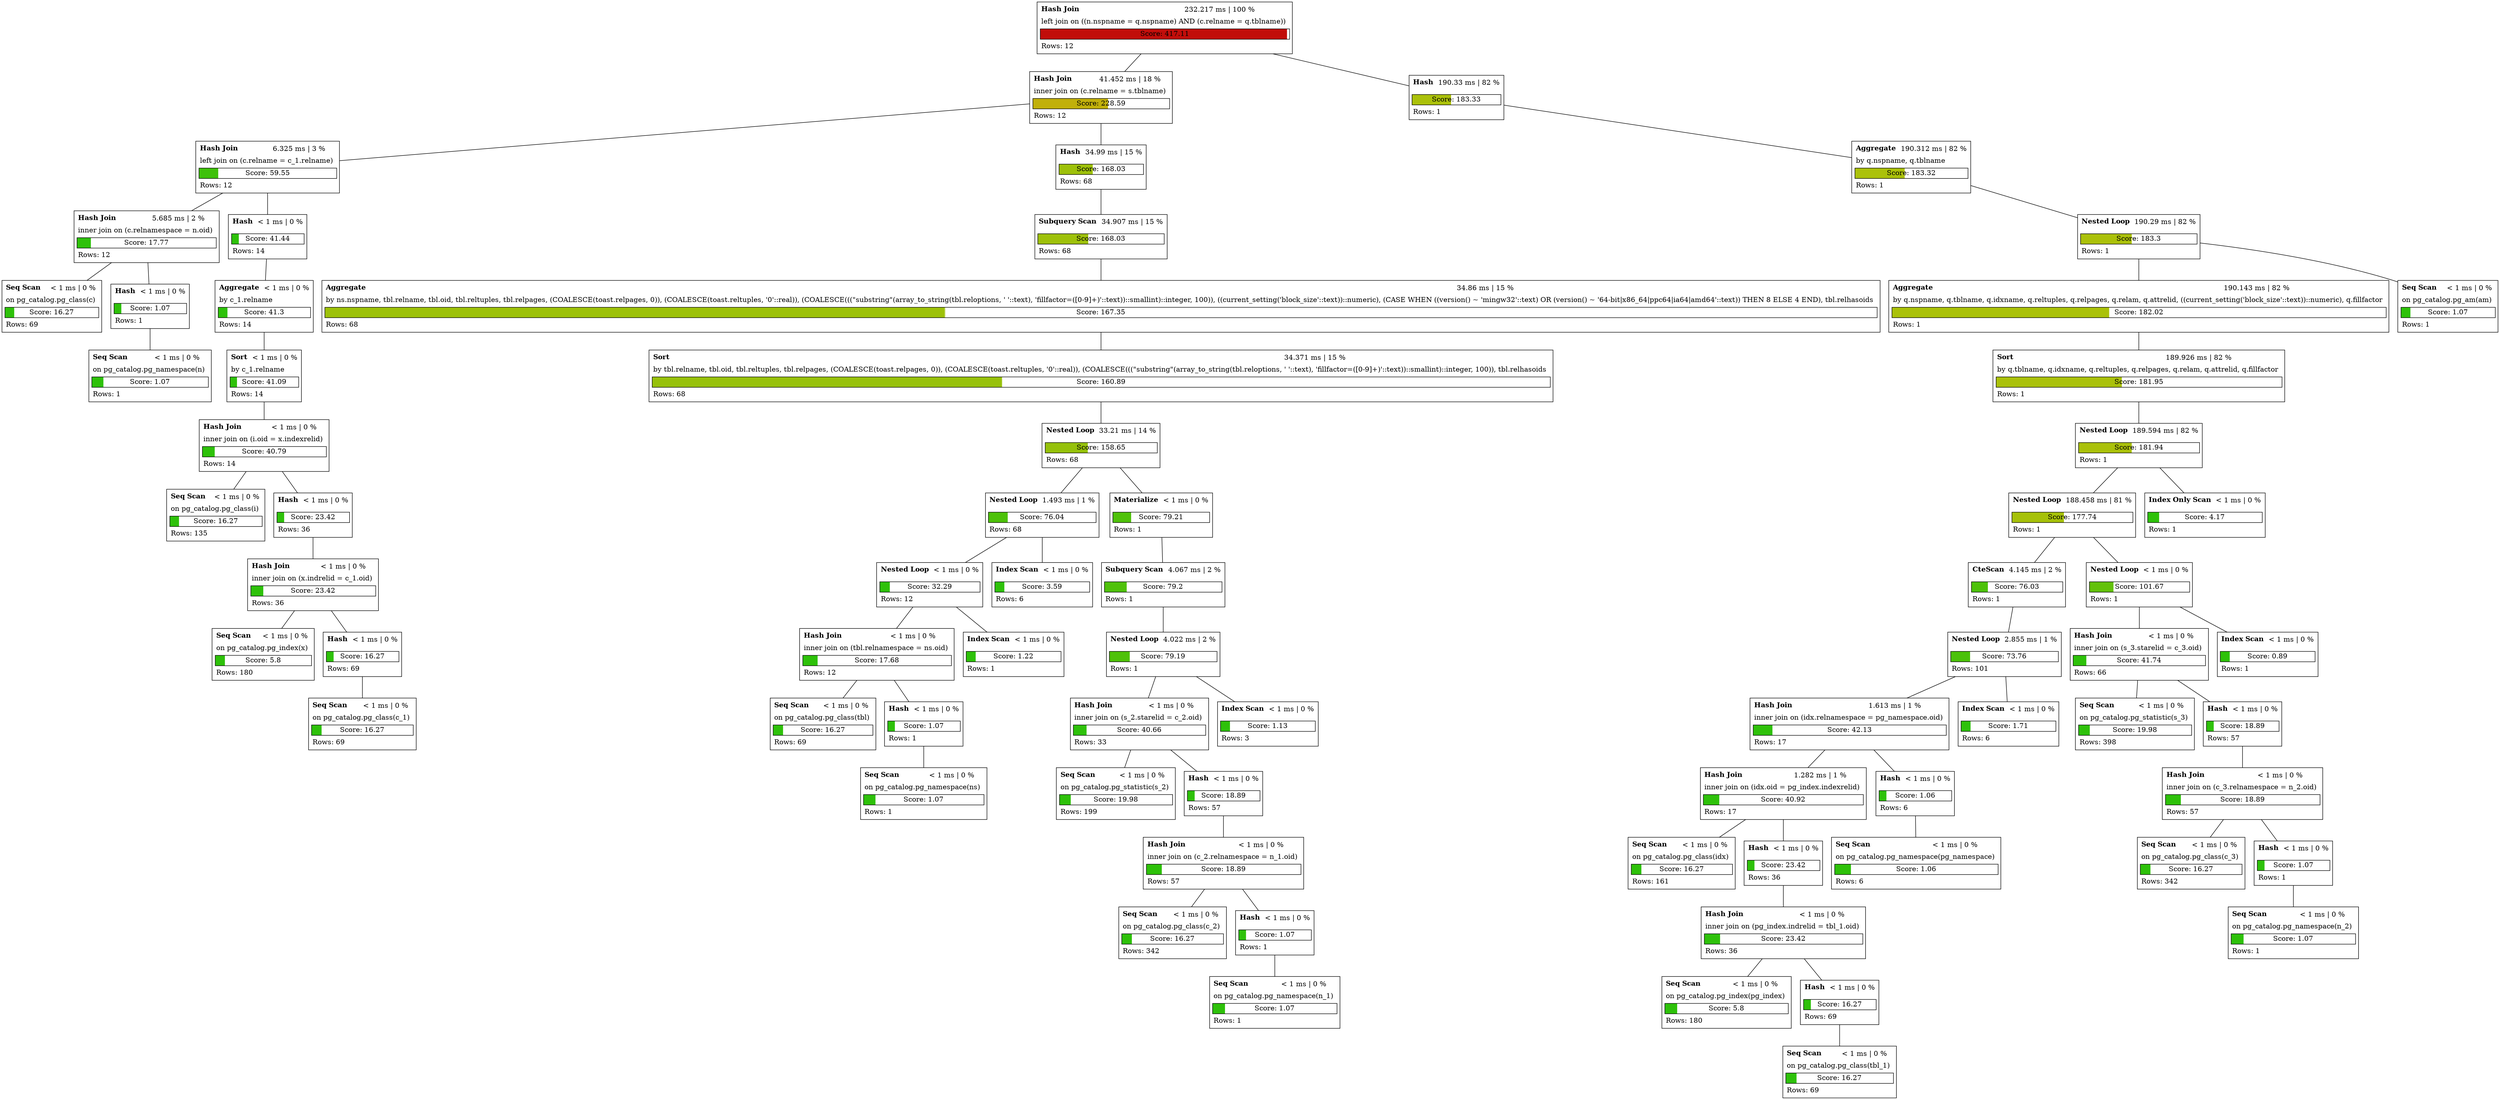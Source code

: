 
graph "" {
    node[shape=plain,style=rounded];

    
node0[
    label=<
    <table cellborder="0" cellspacing="5">
        <tr><td align="left"><b>Hash Join</b></td><td>232.217 ms | 100 %</td></tr>
        <tr><td colspan="2" align="left">left join on ((n.nspname = q.nspname) AND (c.relname = q.tblname))</td></tr>
        <tr><td colspan="2" border="1" bgcolor="#c10d0a;0.99:white">Score: 417.11</td></tr>
        <tr><td colspan="2" align="left">Rows: 12</td></tr>
    </table>
>
];


node1[
    label=<
    <table cellborder="0" cellspacing="5">
        <tr><td align="left"><b>Hash Join</b></td><td>41.452 ms | 18 %</td></tr>
        <tr><td colspan="2" align="left">inner join on (c.relname = s.tblname)</td></tr>
        <tr><td colspan="2" border="1" bgcolor="#c1b00a;0.55:white">Score: 228.59</td></tr>
        <tr><td colspan="2" align="left">Rows: 12</td></tr>
    </table>
>
];


node2[
    label=<
    <table cellborder="0" cellspacing="5">
        <tr><td align="left"><b>Hash Join</b></td><td>6.325 ms | 3 %</td></tr>
        <tr><td colspan="2" align="left">left join on (c.relname = c_1.relname)</td></tr>
        <tr><td colspan="2" border="1" bgcolor="#3ec10a;0.14:white">Score: 59.55</td></tr>
        <tr><td colspan="2" align="left">Rows: 12</td></tr>
    </table>
>
];


node3[
    label=<
    <table cellborder="0" cellspacing="5">
        <tr><td align="left"><b>Hash Join</b></td><td>5.685 ms | 2 %</td></tr>
        <tr><td colspan="2" align="left">inner join on (c.relnamespace = n.oid)</td></tr>
        <tr><td colspan="2" border="1" bgcolor="#2ec10a;0.10:white">Score: 17.77</td></tr>
        <tr><td colspan="2" align="left">Rows: 12</td></tr>
    </table>
>
];


node4[
    label=<
    <table cellborder="0" cellspacing="5">
        <tr><td align="left"><b>Seq Scan</b></td><td>&lt; 1 ms | 0 %</td></tr>
        <tr><td colspan="2" align="left">on pg_catalog.pg_class(c)</td></tr>
        <tr><td colspan="2" border="1" bgcolor="#2ec10a;0.10:white">Score: 16.27</td></tr>
        <tr><td colspan="2" align="left">Rows: 69</td></tr>
    </table>
>
];

node3 -- node4

node5[
    label=<
    <table cellborder="0" cellspacing="5">
        <tr><td align="left"><b>Hash</b></td><td>&lt; 1 ms | 0 %</td></tr>
        <tr><td colspan="2" align="left"></td></tr>
        <tr><td colspan="2" border="1" bgcolor="#2ec10a;0.10:white">Score: 1.07</td></tr>
        <tr><td colspan="2" align="left">Rows: 1</td></tr>
    </table>
>
];


node6[
    label=<
    <table cellborder="0" cellspacing="5">
        <tr><td align="left"><b>Seq Scan</b></td><td>&lt; 1 ms | 0 %</td></tr>
        <tr><td colspan="2" align="left">on pg_catalog.pg_namespace(n)</td></tr>
        <tr><td colspan="2" border="1" bgcolor="#2ec10a;0.10:white">Score: 1.07</td></tr>
        <tr><td colspan="2" align="left">Rows: 1</td></tr>
    </table>
>
];

node5 -- node6
node3 -- node5
node2 -- node3

node7[
    label=<
    <table cellborder="0" cellspacing="5">
        <tr><td align="left"><b>Hash</b></td><td>&lt; 1 ms | 0 %</td></tr>
        <tr><td colspan="2" align="left"></td></tr>
        <tr><td colspan="2" border="1" bgcolor="#2ec10a;0.10:white">Score: 41.44</td></tr>
        <tr><td colspan="2" align="left">Rows: 14</td></tr>
    </table>
>
];


node8[
    label=<
    <table cellborder="0" cellspacing="5">
        <tr><td align="left"><b>Aggregate</b></td><td>&lt; 1 ms | 0 %</td></tr>
        <tr><td colspan="2" align="left">by c_1.relname</td></tr>
        <tr><td colspan="2" border="1" bgcolor="#2ec10a;0.10:white">Score: 41.3</td></tr>
        <tr><td colspan="2" align="left">Rows: 14</td></tr>
    </table>
>
];


node9[
    label=<
    <table cellborder="0" cellspacing="5">
        <tr><td align="left"><b>Sort</b></td><td>&lt; 1 ms | 0 %</td></tr>
        <tr><td colspan="2" align="left">by c_1.relname</td></tr>
        <tr><td colspan="2" border="1" bgcolor="#2ec10a;0.10:white">Score: 41.09</td></tr>
        <tr><td colspan="2" align="left">Rows: 14</td></tr>
    </table>
>
];


node10[
    label=<
    <table cellborder="0" cellspacing="5">
        <tr><td align="left"><b>Hash Join</b></td><td>&lt; 1 ms | 0 %</td></tr>
        <tr><td colspan="2" align="left">inner join on (i.oid = x.indexrelid)</td></tr>
        <tr><td colspan="2" border="1" bgcolor="#2ec10a;0.10:white">Score: 40.79</td></tr>
        <tr><td colspan="2" align="left">Rows: 14</td></tr>
    </table>
>
];


node11[
    label=<
    <table cellborder="0" cellspacing="5">
        <tr><td align="left"><b>Seq Scan</b></td><td>&lt; 1 ms | 0 %</td></tr>
        <tr><td colspan="2" align="left">on pg_catalog.pg_class(i)</td></tr>
        <tr><td colspan="2" border="1" bgcolor="#2ec10a;0.10:white">Score: 16.27</td></tr>
        <tr><td colspan="2" align="left">Rows: 135</td></tr>
    </table>
>
];

node10 -- node11

node12[
    label=<
    <table cellborder="0" cellspacing="5">
        <tr><td align="left"><b>Hash</b></td><td>&lt; 1 ms | 0 %</td></tr>
        <tr><td colspan="2" align="left"></td></tr>
        <tr><td colspan="2" border="1" bgcolor="#2ec10a;0.10:white">Score: 23.42</td></tr>
        <tr><td colspan="2" align="left">Rows: 36</td></tr>
    </table>
>
];


node13[
    label=<
    <table cellborder="0" cellspacing="5">
        <tr><td align="left"><b>Hash Join</b></td><td>&lt; 1 ms | 0 %</td></tr>
        <tr><td colspan="2" align="left">inner join on (x.indrelid = c_1.oid)</td></tr>
        <tr><td colspan="2" border="1" bgcolor="#2ec10a;0.10:white">Score: 23.42</td></tr>
        <tr><td colspan="2" align="left">Rows: 36</td></tr>
    </table>
>
];


node14[
    label=<
    <table cellborder="0" cellspacing="5">
        <tr><td align="left"><b>Seq Scan</b></td><td>&lt; 1 ms | 0 %</td></tr>
        <tr><td colspan="2" align="left">on pg_catalog.pg_index(x)</td></tr>
        <tr><td colspan="2" border="1" bgcolor="#2ec10a;0.10:white">Score: 5.8</td></tr>
        <tr><td colspan="2" align="left">Rows: 180</td></tr>
    </table>
>
];

node13 -- node14

node15[
    label=<
    <table cellborder="0" cellspacing="5">
        <tr><td align="left"><b>Hash</b></td><td>&lt; 1 ms | 0 %</td></tr>
        <tr><td colspan="2" align="left"></td></tr>
        <tr><td colspan="2" border="1" bgcolor="#2ec10a;0.10:white">Score: 16.27</td></tr>
        <tr><td colspan="2" align="left">Rows: 69</td></tr>
    </table>
>
];


node16[
    label=<
    <table cellborder="0" cellspacing="5">
        <tr><td align="left"><b>Seq Scan</b></td><td>&lt; 1 ms | 0 %</td></tr>
        <tr><td colspan="2" align="left">on pg_catalog.pg_class(c_1)</td></tr>
        <tr><td colspan="2" border="1" bgcolor="#2ec10a;0.10:white">Score: 16.27</td></tr>
        <tr><td colspan="2" align="left">Rows: 69</td></tr>
    </table>
>
];

node15 -- node16
node13 -- node15
node12 -- node13
node10 -- node12
node9 -- node10
node8 -- node9
node7 -- node8
node2 -- node7
node1 -- node2

node17[
    label=<
    <table cellborder="0" cellspacing="5">
        <tr><td align="left"><b>Hash</b></td><td>34.99 ms | 15 %</td></tr>
        <tr><td colspan="2" align="left"></td></tr>
        <tr><td colspan="2" border="1" bgcolor="#9ec10a;0.40:white">Score: 168.03</td></tr>
        <tr><td colspan="2" align="left">Rows: 68</td></tr>
    </table>
>
];


node18[
    label=<
    <table cellborder="0" cellspacing="5">
        <tr><td align="left"><b>Subquery Scan</b></td><td>34.907 ms | 15 %</td></tr>
        <tr><td colspan="2" align="left"></td></tr>
        <tr><td colspan="2" border="1" bgcolor="#9ec10a;0.40:white">Score: 168.03</td></tr>
        <tr><td colspan="2" align="left">Rows: 68</td></tr>
    </table>
>
];


node19[
    label=<
    <table cellborder="0" cellspacing="5">
        <tr><td align="left"><b>Aggregate</b></td><td>34.86 ms | 15 %</td></tr>
        <tr><td colspan="2" align="left">by ns.nspname, tbl.relname, tbl.oid, tbl.reltuples, tbl.relpages, (COALESCE(toast.relpages, 0)), (COALESCE(toast.reltuples, '0'::real)), (COALESCE((("substring"(array_to_string(tbl.reloptions, ' '::text), 'fillfactor=([0-9]+)'::text))::smallint)::integer, 100)), ((current_setting('block_size'::text))::numeric), (CASE WHEN ((version() ~ 'mingw32'::text) OR (version() ~ '64-bit|x86_64|ppc64|ia64|amd64'::text)) THEN 8 ELSE 4 END), tbl.relhasoids</td></tr>
        <tr><td colspan="2" border="1" bgcolor="#9dc10a;0.40:white">Score: 167.35</td></tr>
        <tr><td colspan="2" align="left">Rows: 68</td></tr>
    </table>
>
];


node20[
    label=<
    <table cellborder="0" cellspacing="5">
        <tr><td align="left"><b>Sort</b></td><td>34.371 ms | 15 %</td></tr>
        <tr><td colspan="2" align="left">by tbl.relname, tbl.oid, tbl.reltuples, tbl.relpages, (COALESCE(toast.relpages, 0)), (COALESCE(toast.reltuples, '0'::real)), (COALESCE((("substring"(array_to_string(tbl.reloptions, ' '::text), 'fillfactor=([0-9]+)'::text))::smallint)::integer, 100)), tbl.relhasoids</td></tr>
        <tr><td colspan="2" border="1" bgcolor="#97c10a;0.39:white">Score: 160.89</td></tr>
        <tr><td colspan="2" align="left">Rows: 68</td></tr>
    </table>
>
];


node21[
    label=<
    <table cellborder="0" cellspacing="5">
        <tr><td align="left"><b>Nested Loop</b></td><td>33.21 ms | 14 %</td></tr>
        <tr><td colspan="2" align="left"></td></tr>
        <tr><td colspan="2" border="1" bgcolor="#95c10a;0.38:white">Score: 158.65</td></tr>
        <tr><td colspan="2" align="left">Rows: 68</td></tr>
    </table>
>
];


node22[
    label=<
    <table cellborder="0" cellspacing="5">
        <tr><td align="left"><b>Nested Loop</b></td><td>1.493 ms | 1 %</td></tr>
        <tr><td colspan="2" align="left"></td></tr>
        <tr><td colspan="2" border="1" bgcolor="#4dc10a;0.18:white">Score: 76.04</td></tr>
        <tr><td colspan="2" align="left">Rows: 68</td></tr>
    </table>
>
];


node23[
    label=<
    <table cellborder="0" cellspacing="5">
        <tr><td align="left"><b>Nested Loop</b></td><td>&lt; 1 ms | 0 %</td></tr>
        <tr><td colspan="2" align="left"></td></tr>
        <tr><td colspan="2" border="1" bgcolor="#2ec10a;0.10:white">Score: 32.29</td></tr>
        <tr><td colspan="2" align="left">Rows: 12</td></tr>
    </table>
>
];


node24[
    label=<
    <table cellborder="0" cellspacing="5">
        <tr><td align="left"><b>Hash Join</b></td><td>&lt; 1 ms | 0 %</td></tr>
        <tr><td colspan="2" align="left">inner join on (tbl.relnamespace = ns.oid)</td></tr>
        <tr><td colspan="2" border="1" bgcolor="#2ec10a;0.10:white">Score: 17.68</td></tr>
        <tr><td colspan="2" align="left">Rows: 12</td></tr>
    </table>
>
];


node25[
    label=<
    <table cellborder="0" cellspacing="5">
        <tr><td align="left"><b>Seq Scan</b></td><td>&lt; 1 ms | 0 %</td></tr>
        <tr><td colspan="2" align="left">on pg_catalog.pg_class(tbl)</td></tr>
        <tr><td colspan="2" border="1" bgcolor="#2ec10a;0.10:white">Score: 16.27</td></tr>
        <tr><td colspan="2" align="left">Rows: 69</td></tr>
    </table>
>
];

node24 -- node25

node26[
    label=<
    <table cellborder="0" cellspacing="5">
        <tr><td align="left"><b>Hash</b></td><td>&lt; 1 ms | 0 %</td></tr>
        <tr><td colspan="2" align="left"></td></tr>
        <tr><td colspan="2" border="1" bgcolor="#2ec10a;0.10:white">Score: 1.07</td></tr>
        <tr><td colspan="2" align="left">Rows: 1</td></tr>
    </table>
>
];


node27[
    label=<
    <table cellborder="0" cellspacing="5">
        <tr><td align="left"><b>Seq Scan</b></td><td>&lt; 1 ms | 0 %</td></tr>
        <tr><td colspan="2" align="left">on pg_catalog.pg_namespace(ns)</td></tr>
        <tr><td colspan="2" border="1" bgcolor="#2ec10a;0.10:white">Score: 1.07</td></tr>
        <tr><td colspan="2" align="left">Rows: 1</td></tr>
    </table>
>
];

node26 -- node27
node24 -- node26
node23 -- node24

node28[
    label=<
    <table cellborder="0" cellspacing="5">
        <tr><td align="left"><b>Index Scan</b></td><td>&lt; 1 ms | 0 %</td></tr>
        <tr><td colspan="2" align="left"></td></tr>
        <tr><td colspan="2" border="1" bgcolor="#2ec10a;0.10:white">Score: 1.22</td></tr>
        <tr><td colspan="2" align="left">Rows: 1</td></tr>
    </table>
>
];

node23 -- node28
node22 -- node23

node29[
    label=<
    <table cellborder="0" cellspacing="5">
        <tr><td align="left"><b>Index Scan</b></td><td>&lt; 1 ms | 0 %</td></tr>
        <tr><td colspan="2" align="left"></td></tr>
        <tr><td colspan="2" border="1" bgcolor="#2ec10a;0.10:white">Score: 3.59</td></tr>
        <tr><td colspan="2" align="left">Rows: 6</td></tr>
    </table>
>
];

node22 -- node29
node21 -- node22

node30[
    label=<
    <table cellborder="0" cellspacing="5">
        <tr><td align="left"><b>Materialize</b></td><td>&lt; 1 ms | 0 %</td></tr>
        <tr><td colspan="2" align="left"></td></tr>
        <tr><td colspan="2" border="1" bgcolor="#4fc10a;0.19:white">Score: 79.21</td></tr>
        <tr><td colspan="2" align="left">Rows: 1</td></tr>
    </table>
>
];


node31[
    label=<
    <table cellborder="0" cellspacing="5">
        <tr><td align="left"><b>Subquery Scan</b></td><td>4.067 ms | 2 %</td></tr>
        <tr><td colspan="2" align="left"></td></tr>
        <tr><td colspan="2" border="1" bgcolor="#4fc10a;0.19:white">Score: 79.2</td></tr>
        <tr><td colspan="2" align="left">Rows: 1</td></tr>
    </table>
>
];


node32[
    label=<
    <table cellborder="0" cellspacing="5">
        <tr><td align="left"><b>Nested Loop</b></td><td>4.022 ms | 2 %</td></tr>
        <tr><td colspan="2" align="left"></td></tr>
        <tr><td colspan="2" border="1" bgcolor="#4fc10a;0.19:white">Score: 79.19</td></tr>
        <tr><td colspan="2" align="left">Rows: 1</td></tr>
    </table>
>
];


node33[
    label=<
    <table cellborder="0" cellspacing="5">
        <tr><td align="left"><b>Hash Join</b></td><td>&lt; 1 ms | 0 %</td></tr>
        <tr><td colspan="2" align="left">inner join on (s_2.starelid = c_2.oid)</td></tr>
        <tr><td colspan="2" border="1" bgcolor="#2ec10a;0.10:white">Score: 40.66</td></tr>
        <tr><td colspan="2" align="left">Rows: 33</td></tr>
    </table>
>
];


node34[
    label=<
    <table cellborder="0" cellspacing="5">
        <tr><td align="left"><b>Seq Scan</b></td><td>&lt; 1 ms | 0 %</td></tr>
        <tr><td colspan="2" align="left">on pg_catalog.pg_statistic(s_2)</td></tr>
        <tr><td colspan="2" border="1" bgcolor="#2ec10a;0.10:white">Score: 19.98</td></tr>
        <tr><td colspan="2" align="left">Rows: 199</td></tr>
    </table>
>
];

node33 -- node34

node35[
    label=<
    <table cellborder="0" cellspacing="5">
        <tr><td align="left"><b>Hash</b></td><td>&lt; 1 ms | 0 %</td></tr>
        <tr><td colspan="2" align="left"></td></tr>
        <tr><td colspan="2" border="1" bgcolor="#2ec10a;0.10:white">Score: 18.89</td></tr>
        <tr><td colspan="2" align="left">Rows: 57</td></tr>
    </table>
>
];


node36[
    label=<
    <table cellborder="0" cellspacing="5">
        <tr><td align="left"><b>Hash Join</b></td><td>&lt; 1 ms | 0 %</td></tr>
        <tr><td colspan="2" align="left">inner join on (c_2.relnamespace = n_1.oid)</td></tr>
        <tr><td colspan="2" border="1" bgcolor="#2ec10a;0.10:white">Score: 18.89</td></tr>
        <tr><td colspan="2" align="left">Rows: 57</td></tr>
    </table>
>
];


node37[
    label=<
    <table cellborder="0" cellspacing="5">
        <tr><td align="left"><b>Seq Scan</b></td><td>&lt; 1 ms | 0 %</td></tr>
        <tr><td colspan="2" align="left">on pg_catalog.pg_class(c_2)</td></tr>
        <tr><td colspan="2" border="1" bgcolor="#2ec10a;0.10:white">Score: 16.27</td></tr>
        <tr><td colspan="2" align="left">Rows: 342</td></tr>
    </table>
>
];

node36 -- node37

node38[
    label=<
    <table cellborder="0" cellspacing="5">
        <tr><td align="left"><b>Hash</b></td><td>&lt; 1 ms | 0 %</td></tr>
        <tr><td colspan="2" align="left"></td></tr>
        <tr><td colspan="2" border="1" bgcolor="#2ec10a;0.10:white">Score: 1.07</td></tr>
        <tr><td colspan="2" align="left">Rows: 1</td></tr>
    </table>
>
];


node39[
    label=<
    <table cellborder="0" cellspacing="5">
        <tr><td align="left"><b>Seq Scan</b></td><td>&lt; 1 ms | 0 %</td></tr>
        <tr><td colspan="2" align="left">on pg_catalog.pg_namespace(n_1)</td></tr>
        <tr><td colspan="2" border="1" bgcolor="#2ec10a;0.10:white">Score: 1.07</td></tr>
        <tr><td colspan="2" align="left">Rows: 1</td></tr>
    </table>
>
];

node38 -- node39
node36 -- node38
node35 -- node36
node33 -- node35
node32 -- node33

node40[
    label=<
    <table cellborder="0" cellspacing="5">
        <tr><td align="left"><b>Index Scan</b></td><td>&lt; 1 ms | 0 %</td></tr>
        <tr><td colspan="2" align="left"></td></tr>
        <tr><td colspan="2" border="1" bgcolor="#2ec10a;0.10:white">Score: 1.13</td></tr>
        <tr><td colspan="2" align="left">Rows: 3</td></tr>
    </table>
>
];

node32 -- node40
node31 -- node32
node30 -- node31
node21 -- node30
node20 -- node21
node19 -- node20
node18 -- node19
node17 -- node18
node1 -- node17
node0 -- node1

node41[
    label=<
    <table cellborder="0" cellspacing="5">
        <tr><td align="left"><b>Hash</b></td><td>190.33 ms | 82 %</td></tr>
        <tr><td colspan="2" align="left"></td></tr>
        <tr><td colspan="2" border="1" bgcolor="#abc10a;0.44:white">Score: 183.33</td></tr>
        <tr><td colspan="2" align="left">Rows: 1</td></tr>
    </table>
>
];


node42[
    label=<
    <table cellborder="0" cellspacing="5">
        <tr><td align="left"><b>Aggregate</b></td><td>190.312 ms | 82 %</td></tr>
        <tr><td colspan="2" align="left">by q.nspname, q.tblname</td></tr>
        <tr><td colspan="2" border="1" bgcolor="#abc10a;0.44:white">Score: 183.32</td></tr>
        <tr><td colspan="2" align="left">Rows: 1</td></tr>
    </table>
>
];


node43[
    label=<
    <table cellborder="0" cellspacing="5">
        <tr><td align="left"><b>Nested Loop</b></td><td>190.29 ms | 82 %</td></tr>
        <tr><td colspan="2" align="left"></td></tr>
        <tr><td colspan="2" border="1" bgcolor="#abc10a;0.44:white">Score: 183.3</td></tr>
        <tr><td colspan="2" align="left">Rows: 1</td></tr>
    </table>
>
];


node44[
    label=<
    <table cellborder="0" cellspacing="5">
        <tr><td align="left"><b>Aggregate</b></td><td>190.143 ms | 82 %</td></tr>
        <tr><td colspan="2" align="left">by q.nspname, q.tblname, q.idxname, q.reltuples, q.relpages, q.relam, q.attrelid, ((current_setting('block_size'::text))::numeric), q.fillfactor</td></tr>
        <tr><td colspan="2" border="1" bgcolor="#aac10a;0.44:white">Score: 182.02</td></tr>
        <tr><td colspan="2" align="left">Rows: 1</td></tr>
    </table>
>
];


node45[
    label=<
    <table cellborder="0" cellspacing="5">
        <tr><td align="left"><b>Sort</b></td><td>189.926 ms | 82 %</td></tr>
        <tr><td colspan="2" align="left">by q.tblname, q.idxname, q.reltuples, q.relpages, q.relam, q.attrelid, q.fillfactor</td></tr>
        <tr><td colspan="2" border="1" bgcolor="#aac10a;0.44:white">Score: 181.95</td></tr>
        <tr><td colspan="2" align="left">Rows: 1</td></tr>
    </table>
>
];


node46[
    label=<
    <table cellborder="0" cellspacing="5">
        <tr><td align="left"><b>Nested Loop</b></td><td>189.594 ms | 82 %</td></tr>
        <tr><td colspan="2" align="left"></td></tr>
        <tr><td colspan="2" border="1" bgcolor="#aac10a;0.44:white">Score: 181.94</td></tr>
        <tr><td colspan="2" align="left">Rows: 1</td></tr>
    </table>
>
];


node47[
    label=<
    <table cellborder="0" cellspacing="5">
        <tr><td align="left"><b>Nested Loop</b></td><td>188.458 ms | 81 %</td></tr>
        <tr><td colspan="2" align="left"></td></tr>
        <tr><td colspan="2" border="1" bgcolor="#a6c10a;0.43:white">Score: 177.74</td></tr>
        <tr><td colspan="2" align="left">Rows: 1</td></tr>
    </table>
>
];


node48[
    label=<
    <table cellborder="0" cellspacing="5">
        <tr><td align="left"><b>CteScan</b></td><td>4.145 ms | 2 %</td></tr>
        <tr><td colspan="2" align="left"></td></tr>
        <tr><td colspan="2" border="1" bgcolor="#4dc10a;0.18:white">Score: 76.03</td></tr>
        <tr><td colspan="2" align="left">Rows: 1</td></tr>
    </table>
>
];


node49[
    label=<
    <table cellborder="0" cellspacing="5">
        <tr><td align="left"><b>Nested Loop</b></td><td>2.855 ms | 1 %</td></tr>
        <tr><td colspan="2" align="left"></td></tr>
        <tr><td colspan="2" border="1" bgcolor="#4bc10a;0.18:white">Score: 73.76</td></tr>
        <tr><td colspan="2" align="left">Rows: 101</td></tr>
    </table>
>
];


node50[
    label=<
    <table cellborder="0" cellspacing="5">
        <tr><td align="left"><b>Hash Join</b></td><td>1.613 ms | 1 %</td></tr>
        <tr><td colspan="2" align="left">inner join on (idx.relnamespace = pg_namespace.oid)</td></tr>
        <tr><td colspan="2" border="1" bgcolor="#2fc10a;0.10:white">Score: 42.13</td></tr>
        <tr><td colspan="2" align="left">Rows: 17</td></tr>
    </table>
>
];


node51[
    label=<
    <table cellborder="0" cellspacing="5">
        <tr><td align="left"><b>Hash Join</b></td><td>1.282 ms | 1 %</td></tr>
        <tr><td colspan="2" align="left">inner join on (idx.oid = pg_index.indexrelid)</td></tr>
        <tr><td colspan="2" border="1" bgcolor="#2ec10a;0.10:white">Score: 40.92</td></tr>
        <tr><td colspan="2" align="left">Rows: 17</td></tr>
    </table>
>
];


node52[
    label=<
    <table cellborder="0" cellspacing="5">
        <tr><td align="left"><b>Seq Scan</b></td><td>&lt; 1 ms | 0 %</td></tr>
        <tr><td colspan="2" align="left">on pg_catalog.pg_class(idx)</td></tr>
        <tr><td colspan="2" border="1" bgcolor="#2ec10a;0.10:white">Score: 16.27</td></tr>
        <tr><td colspan="2" align="left">Rows: 161</td></tr>
    </table>
>
];

node51 -- node52

node53[
    label=<
    <table cellborder="0" cellspacing="5">
        <tr><td align="left"><b>Hash</b></td><td>&lt; 1 ms | 0 %</td></tr>
        <tr><td colspan="2" align="left"></td></tr>
        <tr><td colspan="2" border="1" bgcolor="#2ec10a;0.10:white">Score: 23.42</td></tr>
        <tr><td colspan="2" align="left">Rows: 36</td></tr>
    </table>
>
];


node54[
    label=<
    <table cellborder="0" cellspacing="5">
        <tr><td align="left"><b>Hash Join</b></td><td>&lt; 1 ms | 0 %</td></tr>
        <tr><td colspan="2" align="left">inner join on (pg_index.indrelid = tbl_1.oid)</td></tr>
        <tr><td colspan="2" border="1" bgcolor="#2ec10a;0.10:white">Score: 23.42</td></tr>
        <tr><td colspan="2" align="left">Rows: 36</td></tr>
    </table>
>
];


node55[
    label=<
    <table cellborder="0" cellspacing="5">
        <tr><td align="left"><b>Seq Scan</b></td><td>&lt; 1 ms | 0 %</td></tr>
        <tr><td colspan="2" align="left">on pg_catalog.pg_index(pg_index)</td></tr>
        <tr><td colspan="2" border="1" bgcolor="#2ec10a;0.10:white">Score: 5.8</td></tr>
        <tr><td colspan="2" align="left">Rows: 180</td></tr>
    </table>
>
];

node54 -- node55

node56[
    label=<
    <table cellborder="0" cellspacing="5">
        <tr><td align="left"><b>Hash</b></td><td>&lt; 1 ms | 0 %</td></tr>
        <tr><td colspan="2" align="left"></td></tr>
        <tr><td colspan="2" border="1" bgcolor="#2ec10a;0.10:white">Score: 16.27</td></tr>
        <tr><td colspan="2" align="left">Rows: 69</td></tr>
    </table>
>
];


node57[
    label=<
    <table cellborder="0" cellspacing="5">
        <tr><td align="left"><b>Seq Scan</b></td><td>&lt; 1 ms | 0 %</td></tr>
        <tr><td colspan="2" align="left">on pg_catalog.pg_class(tbl_1)</td></tr>
        <tr><td colspan="2" border="1" bgcolor="#2ec10a;0.10:white">Score: 16.27</td></tr>
        <tr><td colspan="2" align="left">Rows: 69</td></tr>
    </table>
>
];

node56 -- node57
node54 -- node56
node53 -- node54
node51 -- node53
node50 -- node51

node58[
    label=<
    <table cellborder="0" cellspacing="5">
        <tr><td align="left"><b>Hash</b></td><td>&lt; 1 ms | 0 %</td></tr>
        <tr><td colspan="2" align="left"></td></tr>
        <tr><td colspan="2" border="1" bgcolor="#2ec10a;0.10:white">Score: 1.06</td></tr>
        <tr><td colspan="2" align="left">Rows: 6</td></tr>
    </table>
>
];


node59[
    label=<
    <table cellborder="0" cellspacing="5">
        <tr><td align="left"><b>Seq Scan</b></td><td>&lt; 1 ms | 0 %</td></tr>
        <tr><td colspan="2" align="left">on pg_catalog.pg_namespace(pg_namespace)</td></tr>
        <tr><td colspan="2" border="1" bgcolor="#2ec10a;0.10:white">Score: 1.06</td></tr>
        <tr><td colspan="2" align="left">Rows: 6</td></tr>
    </table>
>
];

node58 -- node59
node50 -- node58
node49 -- node50

node60[
    label=<
    <table cellborder="0" cellspacing="5">
        <tr><td align="left"><b>Index Scan</b></td><td>&lt; 1 ms | 0 %</td></tr>
        <tr><td colspan="2" align="left"></td></tr>
        <tr><td colspan="2" border="1" bgcolor="#2ec10a;0.10:white">Score: 1.71</td></tr>
        <tr><td colspan="2" align="left">Rows: 6</td></tr>
    </table>
>
];

node49 -- node60
node48 -- node49
node47 -- node48

node61[
    label=<
    <table cellborder="0" cellspacing="5">
        <tr><td align="left"><b>Nested Loop</b></td><td>&lt; 1 ms | 0 %</td></tr>
        <tr><td colspan="2" align="left"></td></tr>
        <tr><td colspan="2" border="1" bgcolor="#63c10a;0.24:white">Score: 101.67</td></tr>
        <tr><td colspan="2" align="left">Rows: 1</td></tr>
    </table>
>
];


node62[
    label=<
    <table cellborder="0" cellspacing="5">
        <tr><td align="left"><b>Hash Join</b></td><td>&lt; 1 ms | 0 %</td></tr>
        <tr><td colspan="2" align="left">inner join on (s_3.starelid = c_3.oid)</td></tr>
        <tr><td colspan="2" border="1" bgcolor="#2ec10a;0.10:white">Score: 41.74</td></tr>
        <tr><td colspan="2" align="left">Rows: 66</td></tr>
    </table>
>
];


node63[
    label=<
    <table cellborder="0" cellspacing="5">
        <tr><td align="left"><b>Seq Scan</b></td><td>&lt; 1 ms | 0 %</td></tr>
        <tr><td colspan="2" align="left">on pg_catalog.pg_statistic(s_3)</td></tr>
        <tr><td colspan="2" border="1" bgcolor="#2ec10a;0.10:white">Score: 19.98</td></tr>
        <tr><td colspan="2" align="left">Rows: 398</td></tr>
    </table>
>
];

node62 -- node63

node64[
    label=<
    <table cellborder="0" cellspacing="5">
        <tr><td align="left"><b>Hash</b></td><td>&lt; 1 ms | 0 %</td></tr>
        <tr><td colspan="2" align="left"></td></tr>
        <tr><td colspan="2" border="1" bgcolor="#2ec10a;0.10:white">Score: 18.89</td></tr>
        <tr><td colspan="2" align="left">Rows: 57</td></tr>
    </table>
>
];


node65[
    label=<
    <table cellborder="0" cellspacing="5">
        <tr><td align="left"><b>Hash Join</b></td><td>&lt; 1 ms | 0 %</td></tr>
        <tr><td colspan="2" align="left">inner join on (c_3.relnamespace = n_2.oid)</td></tr>
        <tr><td colspan="2" border="1" bgcolor="#2ec10a;0.10:white">Score: 18.89</td></tr>
        <tr><td colspan="2" align="left">Rows: 57</td></tr>
    </table>
>
];


node66[
    label=<
    <table cellborder="0" cellspacing="5">
        <tr><td align="left"><b>Seq Scan</b></td><td>&lt; 1 ms | 0 %</td></tr>
        <tr><td colspan="2" align="left">on pg_catalog.pg_class(c_3)</td></tr>
        <tr><td colspan="2" border="1" bgcolor="#2ec10a;0.10:white">Score: 16.27</td></tr>
        <tr><td colspan="2" align="left">Rows: 342</td></tr>
    </table>
>
];

node65 -- node66

node67[
    label=<
    <table cellborder="0" cellspacing="5">
        <tr><td align="left"><b>Hash</b></td><td>&lt; 1 ms | 0 %</td></tr>
        <tr><td colspan="2" align="left"></td></tr>
        <tr><td colspan="2" border="1" bgcolor="#2ec10a;0.10:white">Score: 1.07</td></tr>
        <tr><td colspan="2" align="left">Rows: 1</td></tr>
    </table>
>
];


node68[
    label=<
    <table cellborder="0" cellspacing="5">
        <tr><td align="left"><b>Seq Scan</b></td><td>&lt; 1 ms | 0 %</td></tr>
        <tr><td colspan="2" align="left">on pg_catalog.pg_namespace(n_2)</td></tr>
        <tr><td colspan="2" border="1" bgcolor="#2ec10a;0.10:white">Score: 1.07</td></tr>
        <tr><td colspan="2" align="left">Rows: 1</td></tr>
    </table>
>
];

node67 -- node68
node65 -- node67
node64 -- node65
node62 -- node64
node61 -- node62

node69[
    label=<
    <table cellborder="0" cellspacing="5">
        <tr><td align="left"><b>Index Scan</b></td><td>&lt; 1 ms | 0 %</td></tr>
        <tr><td colspan="2" align="left"></td></tr>
        <tr><td colspan="2" border="1" bgcolor="#2ec10a;0.10:white">Score: 0.89</td></tr>
        <tr><td colspan="2" align="left">Rows: 1</td></tr>
    </table>
>
];

node61 -- node69
node47 -- node61
node46 -- node47

node70[
    label=<
    <table cellborder="0" cellspacing="5">
        <tr><td align="left"><b>Index Only Scan</b></td><td>&lt; 1 ms | 0 %</td></tr>
        <tr><td colspan="2" align="left"></td></tr>
        <tr><td colspan="2" border="1" bgcolor="#2ec10a;0.10:white">Score: 4.17</td></tr>
        <tr><td colspan="2" align="left">Rows: 1</td></tr>
    </table>
>
];

node46 -- node70
node45 -- node46
node44 -- node45
node43 -- node44

node71[
    label=<
    <table cellborder="0" cellspacing="5">
        <tr><td align="left"><b>Seq Scan</b></td><td>&lt; 1 ms | 0 %</td></tr>
        <tr><td colspan="2" align="left">on pg_catalog.pg_am(am)</td></tr>
        <tr><td colspan="2" border="1" bgcolor="#2ec10a;0.10:white">Score: 1.07</td></tr>
        <tr><td colspan="2" align="left">Rows: 1</td></tr>
    </table>
>
];

node43 -- node71
node42 -- node43
node41 -- node42
node0 -- node41

}
